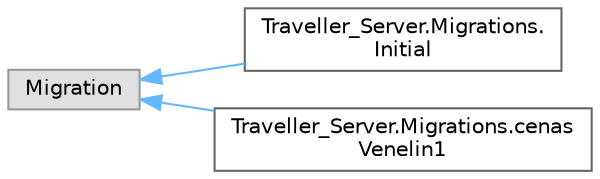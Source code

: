 digraph "Graphical Class Hierarchy"
{
 // LATEX_PDF_SIZE
  bgcolor="transparent";
  edge [fontname=Helvetica,fontsize=10,labelfontname=Helvetica,labelfontsize=10];
  node [fontname=Helvetica,fontsize=10,shape=box,height=0.2,width=0.4];
  rankdir="LR";
  Node0 [label="Migration",height=0.2,width=0.4,color="grey60", fillcolor="#E0E0E0", style="filled",tooltip=" "];
  Node0 -> Node1 [dir="back",color="steelblue1",style="solid"];
  Node1 [label="Traveller_Server.Migrations.\lInitial",height=0.2,width=0.4,color="grey40", fillcolor="white", style="filled",URL="$class_traveller___server_1_1_migrations_1_1_initial.html",tooltip=" "];
  Node0 -> Node2 [dir="back",color="steelblue1",style="solid"];
  Node2 [label="Traveller_Server.Migrations.cenas\lVenelin1",height=0.2,width=0.4,color="grey40", fillcolor="white", style="filled",URL="$class_traveller___server_1_1_migrations_1_1cenas_venelin1.html",tooltip=" "];
}
